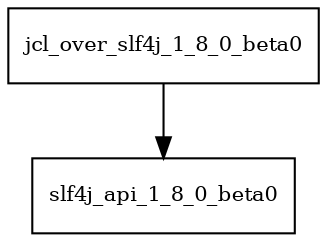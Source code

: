 digraph jcl_over_slf4j_1_8_0_beta0_dependencies {
  node [shape = box, fontsize=10.0];
  jcl_over_slf4j_1_8_0_beta0 -> slf4j_api_1_8_0_beta0;
}
